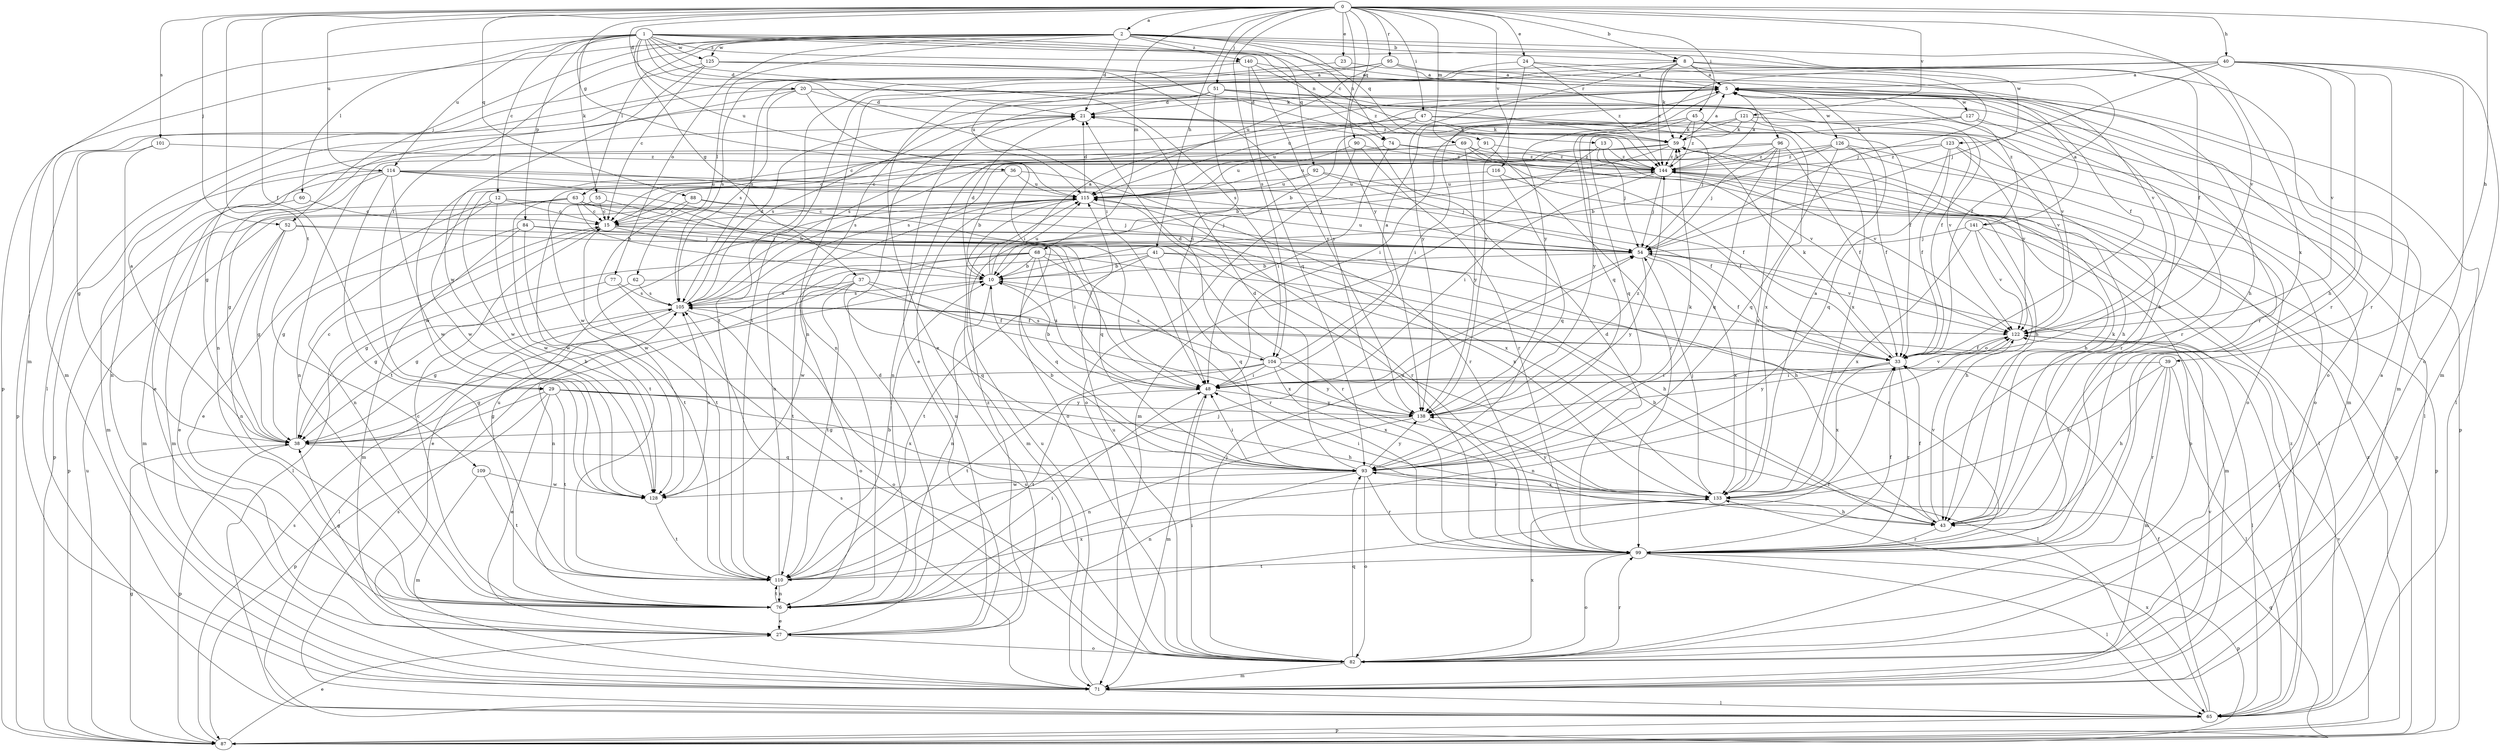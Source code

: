 strict digraph  {
0;
1;
2;
5;
8;
10;
12;
13;
15;
20;
21;
23;
24;
27;
29;
33;
36;
37;
38;
39;
40;
41;
43;
45;
47;
48;
51;
52;
54;
55;
59;
60;
62;
63;
65;
68;
69;
71;
74;
76;
77;
82;
84;
87;
88;
90;
91;
92;
93;
95;
96;
99;
101;
104;
105;
109;
110;
114;
115;
116;
121;
122;
123;
125;
126;
127;
128;
133;
138;
140;
141;
144;
0 -> 2  [label=a];
0 -> 8  [label=b];
0 -> 20  [label=d];
0 -> 23  [label=e];
0 -> 24  [label=e];
0 -> 29  [label=f];
0 -> 36  [label=g];
0 -> 39  [label=h];
0 -> 40  [label=h];
0 -> 41  [label=h];
0 -> 45  [label=i];
0 -> 47  [label=i];
0 -> 51  [label=j];
0 -> 52  [label=j];
0 -> 68  [label=m];
0 -> 69  [label=m];
0 -> 88  [label=q];
0 -> 90  [label=q];
0 -> 95  [label=r];
0 -> 101  [label=s];
0 -> 104  [label=s];
0 -> 109  [label=t];
0 -> 114  [label=u];
0 -> 116  [label=v];
0 -> 121  [label=v];
0 -> 133  [label=x];
0 -> 138  [label=y];
1 -> 12  [label=c];
1 -> 13  [label=c];
1 -> 21  [label=d];
1 -> 37  [label=g];
1 -> 48  [label=i];
1 -> 55  [label=k];
1 -> 60  [label=l];
1 -> 71  [label=m];
1 -> 74  [label=n];
1 -> 84  [label=p];
1 -> 96  [label=r];
1 -> 104  [label=s];
1 -> 114  [label=u];
1 -> 115  [label=u];
1 -> 123  [label=w];
1 -> 125  [label=w];
1 -> 140  [label=z];
2 -> 8  [label=b];
2 -> 21  [label=d];
2 -> 29  [label=f];
2 -> 33  [label=f];
2 -> 52  [label=j];
2 -> 62  [label=l];
2 -> 63  [label=l];
2 -> 74  [label=n];
2 -> 77  [label=o];
2 -> 87  [label=p];
2 -> 91  [label=q];
2 -> 92  [label=q];
2 -> 122  [label=v];
2 -> 125  [label=w];
2 -> 140  [label=z];
5 -> 21  [label=d];
5 -> 43  [label=h];
5 -> 65  [label=l];
5 -> 82  [label=o];
5 -> 93  [label=q];
5 -> 99  [label=r];
5 -> 115  [label=u];
5 -> 126  [label=w];
5 -> 127  [label=w];
5 -> 141  [label=z];
8 -> 5  [label=a];
8 -> 33  [label=f];
8 -> 54  [label=j];
8 -> 59  [label=k];
8 -> 99  [label=r];
8 -> 115  [label=u];
8 -> 138  [label=y];
8 -> 144  [label=z];
10 -> 5  [label=a];
10 -> 21  [label=d];
10 -> 76  [label=n];
10 -> 104  [label=s];
10 -> 105  [label=s];
10 -> 115  [label=u];
12 -> 15  [label=c];
12 -> 27  [label=e];
12 -> 76  [label=n];
12 -> 93  [label=q];
12 -> 128  [label=w];
12 -> 133  [label=x];
13 -> 54  [label=j];
13 -> 71  [label=m];
13 -> 122  [label=v];
13 -> 144  [label=z];
15 -> 54  [label=j];
15 -> 65  [label=l];
15 -> 99  [label=r];
15 -> 110  [label=t];
15 -> 133  [label=x];
20 -> 21  [label=d];
20 -> 33  [label=f];
20 -> 48  [label=i];
20 -> 76  [label=n];
20 -> 87  [label=p];
20 -> 105  [label=s];
20 -> 144  [label=z];
21 -> 59  [label=k];
21 -> 105  [label=s];
21 -> 122  [label=v];
23 -> 5  [label=a];
23 -> 105  [label=s];
24 -> 5  [label=a];
24 -> 33  [label=f];
24 -> 110  [label=t];
24 -> 138  [label=y];
24 -> 144  [label=z];
27 -> 21  [label=d];
27 -> 82  [label=o];
27 -> 115  [label=u];
27 -> 144  [label=z];
29 -> 27  [label=e];
29 -> 38  [label=g];
29 -> 43  [label=h];
29 -> 87  [label=p];
29 -> 110  [label=t];
29 -> 133  [label=x];
29 -> 138  [label=y];
33 -> 48  [label=i];
33 -> 59  [label=k];
33 -> 99  [label=r];
33 -> 122  [label=o];
33 -> 133  [label=x];
33 -> 138  [label=y];
36 -> 10  [label=b];
36 -> 99  [label=r];
36 -> 115  [label=u];
36 -> 128  [label=w];
37 -> 33  [label=f];
37 -> 76  [label=n];
37 -> 93  [label=q];
37 -> 105  [label=s];
37 -> 110  [label=t];
37 -> 133  [label=x];
38 -> 5  [label=a];
38 -> 10  [label=b];
38 -> 15  [label=c];
38 -> 87  [label=p];
38 -> 93  [label=q];
39 -> 43  [label=h];
39 -> 48  [label=i];
39 -> 65  [label=l];
39 -> 71  [label=m];
39 -> 99  [label=r];
39 -> 133  [label=x];
40 -> 5  [label=a];
40 -> 27  [label=e];
40 -> 43  [label=h];
40 -> 54  [label=j];
40 -> 71  [label=m];
40 -> 76  [label=n];
40 -> 82  [label=o];
40 -> 99  [label=r];
40 -> 122  [label=v];
40 -> 138  [label=y];
41 -> 10  [label=b];
41 -> 71  [label=m];
41 -> 93  [label=q];
41 -> 99  [label=r];
41 -> 110  [label=t];
41 -> 128  [label=w];
43 -> 10  [label=b];
43 -> 33  [label=f];
43 -> 59  [label=k];
43 -> 99  [label=r];
43 -> 122  [label=v];
45 -> 38  [label=g];
45 -> 48  [label=i];
45 -> 59  [label=k];
45 -> 71  [label=m];
45 -> 133  [label=x];
45 -> 138  [label=y];
45 -> 144  [label=z];
47 -> 15  [label=c];
47 -> 54  [label=j];
47 -> 59  [label=k];
47 -> 105  [label=s];
47 -> 115  [label=u];
47 -> 122  [label=v];
48 -> 10  [label=b];
48 -> 71  [label=m];
48 -> 110  [label=t];
48 -> 122  [label=v];
48 -> 138  [label=y];
51 -> 21  [label=d];
51 -> 27  [label=e];
51 -> 33  [label=f];
51 -> 48  [label=i];
51 -> 71  [label=m];
51 -> 76  [label=n];
51 -> 122  [label=v];
52 -> 27  [label=e];
52 -> 38  [label=g];
52 -> 48  [label=i];
52 -> 54  [label=j];
52 -> 76  [label=n];
54 -> 10  [label=b];
54 -> 33  [label=f];
54 -> 115  [label=u];
54 -> 122  [label=v];
54 -> 133  [label=x];
54 -> 138  [label=y];
55 -> 10  [label=b];
55 -> 15  [label=c];
55 -> 110  [label=t];
59 -> 5  [label=a];
59 -> 10  [label=b];
59 -> 15  [label=c];
59 -> 43  [label=h];
59 -> 128  [label=w];
59 -> 144  [label=z];
60 -> 15  [label=c];
60 -> 71  [label=m];
62 -> 33  [label=f];
62 -> 38  [label=g];
62 -> 105  [label=s];
63 -> 10  [label=b];
63 -> 15  [label=c];
63 -> 48  [label=i];
63 -> 54  [label=j];
63 -> 71  [label=m];
63 -> 87  [label=p];
63 -> 128  [label=w];
65 -> 33  [label=f];
65 -> 54  [label=j];
65 -> 87  [label=p];
65 -> 105  [label=s];
65 -> 133  [label=x];
65 -> 144  [label=z];
68 -> 10  [label=b];
68 -> 27  [label=e];
68 -> 38  [label=g];
68 -> 43  [label=h];
68 -> 48  [label=i];
68 -> 93  [label=q];
68 -> 99  [label=r];
68 -> 110  [label=t];
69 -> 33  [label=f];
69 -> 76  [label=n];
69 -> 122  [label=v];
69 -> 128  [label=w];
69 -> 138  [label=y];
69 -> 144  [label=z];
71 -> 65  [label=l];
71 -> 105  [label=s];
71 -> 115  [label=u];
71 -> 122  [label=v];
74 -> 27  [label=e];
74 -> 43  [label=h];
74 -> 48  [label=i];
74 -> 144  [label=z];
76 -> 15  [label=c];
76 -> 27  [label=e];
76 -> 33  [label=f];
76 -> 38  [label=g];
76 -> 48  [label=i];
76 -> 110  [label=t];
76 -> 115  [label=u];
77 -> 38  [label=g];
77 -> 82  [label=o];
77 -> 105  [label=s];
82 -> 5  [label=a];
82 -> 48  [label=i];
82 -> 54  [label=j];
82 -> 71  [label=m];
82 -> 93  [label=q];
82 -> 99  [label=r];
82 -> 105  [label=s];
82 -> 115  [label=u];
82 -> 133  [label=x];
84 -> 38  [label=g];
84 -> 43  [label=h];
84 -> 54  [label=j];
84 -> 71  [label=m];
84 -> 110  [label=t];
87 -> 27  [label=e];
87 -> 38  [label=g];
87 -> 93  [label=q];
87 -> 105  [label=s];
87 -> 115  [label=u];
87 -> 122  [label=v];
87 -> 144  [label=z];
88 -> 15  [label=c];
88 -> 54  [label=j];
88 -> 87  [label=p];
88 -> 128  [label=w];
90 -> 82  [label=o];
90 -> 99  [label=r];
90 -> 115  [label=u];
90 -> 144  [label=z];
91 -> 99  [label=r];
91 -> 115  [label=u];
91 -> 144  [label=z];
92 -> 33  [label=f];
92 -> 54  [label=j];
92 -> 115  [label=u];
92 -> 128  [label=w];
93 -> 10  [label=b];
93 -> 21  [label=d];
93 -> 48  [label=i];
93 -> 59  [label=k];
93 -> 76  [label=n];
93 -> 82  [label=o];
93 -> 99  [label=r];
93 -> 128  [label=w];
93 -> 133  [label=x];
93 -> 138  [label=y];
95 -> 5  [label=a];
95 -> 43  [label=h];
95 -> 105  [label=s];
95 -> 110  [label=t];
95 -> 115  [label=u];
95 -> 122  [label=v];
96 -> 15  [label=c];
96 -> 33  [label=f];
96 -> 54  [label=j];
96 -> 76  [label=n];
96 -> 93  [label=q];
96 -> 133  [label=x];
96 -> 144  [label=z];
99 -> 21  [label=d];
99 -> 33  [label=f];
99 -> 65  [label=l];
99 -> 82  [label=o];
99 -> 87  [label=p];
99 -> 110  [label=t];
99 -> 115  [label=u];
101 -> 38  [label=g];
101 -> 76  [label=n];
101 -> 144  [label=z];
104 -> 5  [label=a];
104 -> 21  [label=d];
104 -> 38  [label=g];
104 -> 48  [label=i];
104 -> 65  [label=l];
104 -> 110  [label=t];
104 -> 133  [label=x];
104 -> 138  [label=y];
105 -> 21  [label=d];
105 -> 38  [label=g];
105 -> 65  [label=l];
105 -> 82  [label=o];
105 -> 122  [label=v];
109 -> 71  [label=m];
109 -> 110  [label=t];
109 -> 128  [label=w];
110 -> 10  [label=b];
110 -> 54  [label=j];
110 -> 76  [label=n];
110 -> 115  [label=u];
110 -> 133  [label=x];
114 -> 33  [label=f];
114 -> 38  [label=g];
114 -> 54  [label=j];
114 -> 71  [label=m];
114 -> 82  [label=o];
114 -> 87  [label=p];
114 -> 110  [label=t];
114 -> 115  [label=u];
114 -> 128  [label=w];
115 -> 15  [label=c];
115 -> 21  [label=d];
115 -> 71  [label=m];
115 -> 99  [label=r];
116 -> 87  [label=p];
116 -> 93  [label=q];
116 -> 115  [label=u];
121 -> 10  [label=b];
121 -> 59  [label=k];
121 -> 65  [label=l];
121 -> 93  [label=q];
121 -> 133  [label=x];
122 -> 33  [label=f];
122 -> 65  [label=l];
122 -> 76  [label=n];
122 -> 105  [label=s];
123 -> 33  [label=f];
123 -> 82  [label=o];
123 -> 93  [label=q];
123 -> 105  [label=s];
123 -> 122  [label=v];
123 -> 144  [label=z];
125 -> 5  [label=a];
125 -> 15  [label=c];
125 -> 59  [label=k];
125 -> 71  [label=m];
125 -> 128  [label=w];
125 -> 138  [label=y];
126 -> 10  [label=b];
126 -> 33  [label=f];
126 -> 82  [label=o];
126 -> 93  [label=q];
126 -> 99  [label=r];
126 -> 105  [label=s];
126 -> 144  [label=z];
127 -> 48  [label=i];
127 -> 59  [label=k];
127 -> 87  [label=p];
127 -> 99  [label=r];
128 -> 105  [label=s];
128 -> 110  [label=t];
133 -> 5  [label=a];
133 -> 43  [label=h];
133 -> 48  [label=i];
133 -> 54  [label=j];
133 -> 138  [label=y];
138 -> 38  [label=g];
138 -> 76  [label=n];
138 -> 99  [label=r];
138 -> 144  [label=z];
140 -> 5  [label=a];
140 -> 65  [label=l];
140 -> 93  [label=q];
140 -> 138  [label=y];
140 -> 144  [label=z];
141 -> 5  [label=a];
141 -> 43  [label=h];
141 -> 54  [label=j];
141 -> 82  [label=o];
141 -> 122  [label=v];
141 -> 133  [label=x];
144 -> 5  [label=a];
144 -> 43  [label=h];
144 -> 48  [label=i];
144 -> 54  [label=j];
144 -> 59  [label=k];
144 -> 65  [label=l];
144 -> 115  [label=u];
}
